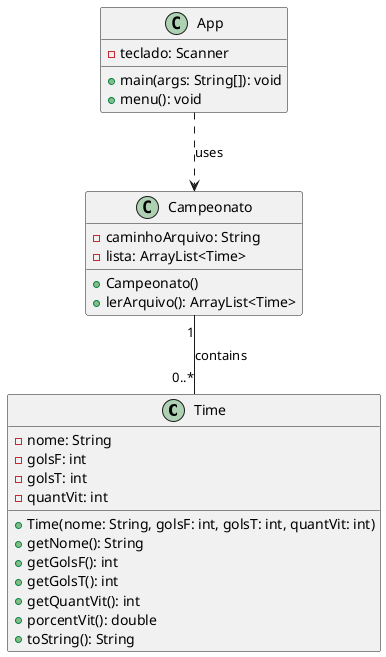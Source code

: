 
@startuml
class Time {
  - nome: String
  - golsF: int
  - golsT: int
  - quantVit: int
  + Time(nome: String, golsF: int, golsT: int, quantVit: int)
  + getNome(): String
  + getGolsF(): int
  + getGolsT(): int
  + getQuantVit(): int
  + porcentVit(): double
  + toString(): String
}

class Campeonato {
  - caminhoArquivo: String
  - lista: ArrayList<Time>
  + Campeonato()
  + lerArquivo(): ArrayList<Time>
}

class App {
  - teclado: Scanner
  + main(args: String[]): void
  + menu(): void
}

App ..> Campeonato : uses
Campeonato "1" -- "0..*" Time : contains
@enduml
